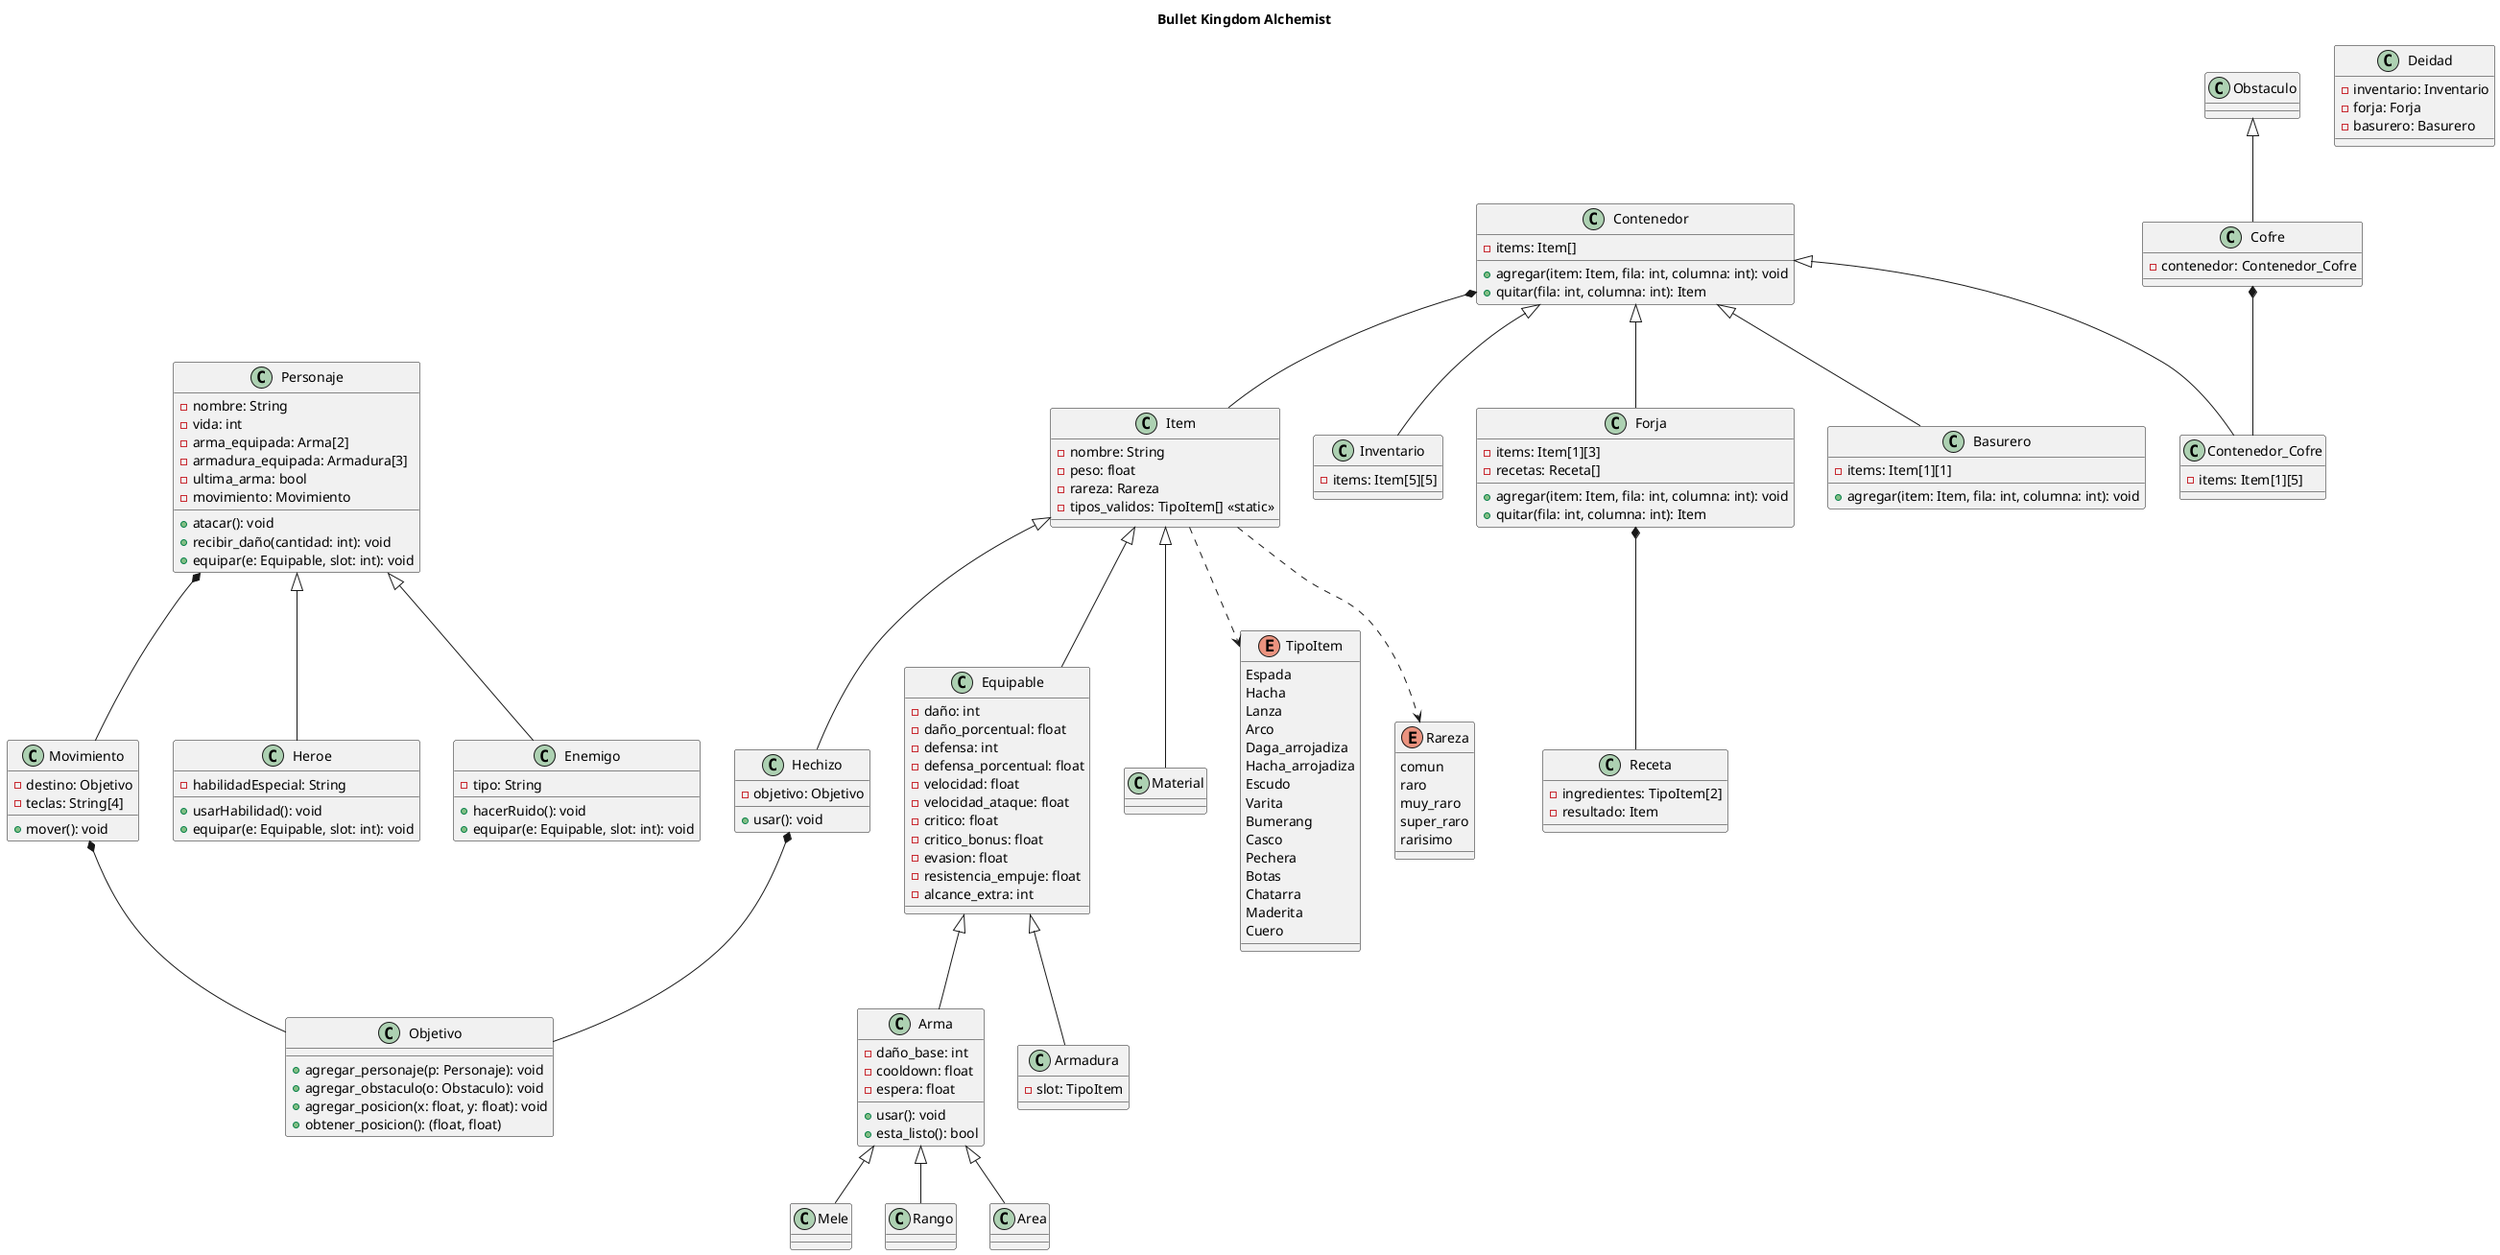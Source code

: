 @startuml Bullet Kingdom Alchemist

title Bullet Kingdom Alchemist

class Personaje {
  - nombre: String
  - vida: int
  - arma_equipada: Arma[2]
  - armadura_equipada: Armadura[3]
  - ultima_arma: bool
  - movimiento: Movimiento
  + atacar(): void
  + recibir_daño(cantidad: int): void
  + equipar(e: Equipable, slot: int): void
}

class Movimiento {
  - destino: Objetivo
  - teclas: String[4]
  + mover(): void
}

class Heroe {
  - habilidadEspecial: String
  + usarHabilidad(): void
  + equipar(e: Equipable, slot: int): void
}

class Enemigo {
  - tipo: String
  + hacerRuido(): void
  + equipar(e: Equipable, slot: int): void
}

class Item {
  - nombre: String
  - peso: float
  - rareza: Rareza
  - tipos_validos: TipoItem[] <<static>>
}

class Equipable {
  - daño: int
  - daño_porcentual: float
  - defensa: int
  - defensa_porcentual: float
  - velocidad: float
  - velocidad_ataque: float
  - critico: float
  - critico_bonus: float
  - evasion: float
  - resistencia_empuje: float
  - alcance_extra: int
}

class Arma {
  - daño_base: int
  - cooldown: float
  - espera: float
  + usar(): void
  + esta_listo(): bool
}

class Armadura {
  - slot: TipoItem
}

class Hechizo {
  - objetivo: Objetivo
  + usar(): void
}

class Objetivo {
  + agregar_personaje(p: Personaje): void
  + agregar_obstaculo(o: Obstaculo): void
  + agregar_posicion(x: float, y: float): void
  + obtener_posicion(): (float, float)
}

class Mele {}
class Rango {}
class Area {}

class Material {
}

class Contenedor {
  - items: Item[]
  + agregar(item: Item, fila: int, columna: int): void
  + quitar(fila: int, columna: int): Item
}

class Inventario {
  - items: Item[5][5]
}

class Forja {
  - items: Item[1][3]
  - recetas: Receta[]
  + agregar(item: Item, fila: int, columna: int): void
  + quitar(fila: int, columna: int): Item
}

class Contenedor_Cofre {
  - items: Item[1][5]
}

class Basurero {
  - items: Item[1][1]
  + agregar(item: Item, fila: int, columna: int): void
}

class Obstaculo {
}

class Cofre {
  - contenedor: Contenedor_Cofre
}

class Deidad {
  - inventario: Inventario
  - forja: Forja
  - basurero: Basurero
}

class Receta {
  - ingredientes: TipoItem[2]
  - resultado: Item
}

Forja *-- Receta
Item ..> TipoItem
Item ..> Rareza
Contenedor *-- Item
Cofre *-- Contenedor_Cofre
Item <|-- Hechizo
Hechizo *-- Objetivo
Personaje *-- Movimiento
Movimiento *-- Objetivo

enum TipoItem {
  Espada
  Hacha
  Lanza
  Arco
  Daga_arrojadiza
  Hacha_arrojadiza
  Escudo
  Varita
  Bumerang
  Casco
  Pechera
  Botas
  Chatarra
  Maderita
  Cuero
}

enum Rareza {
  comun
  raro
  muy_raro
  super_raro
  rarisimo
}

Item <|-- Equipable
Item <|-- Material
Equipable <|-- Arma
Equipable <|-- Armadura
Arma <|-- Mele
Arma <|-- Rango
Arma <|-- Area
Personaje <|-- Heroe
Personaje <|-- Enemigo
Contenedor <|-- Inventario
Contenedor <|-- Forja
Contenedor <|-- Contenedor_Cofre
Contenedor <|-- Basurero
Obstaculo <|-- Cofre

@enduml